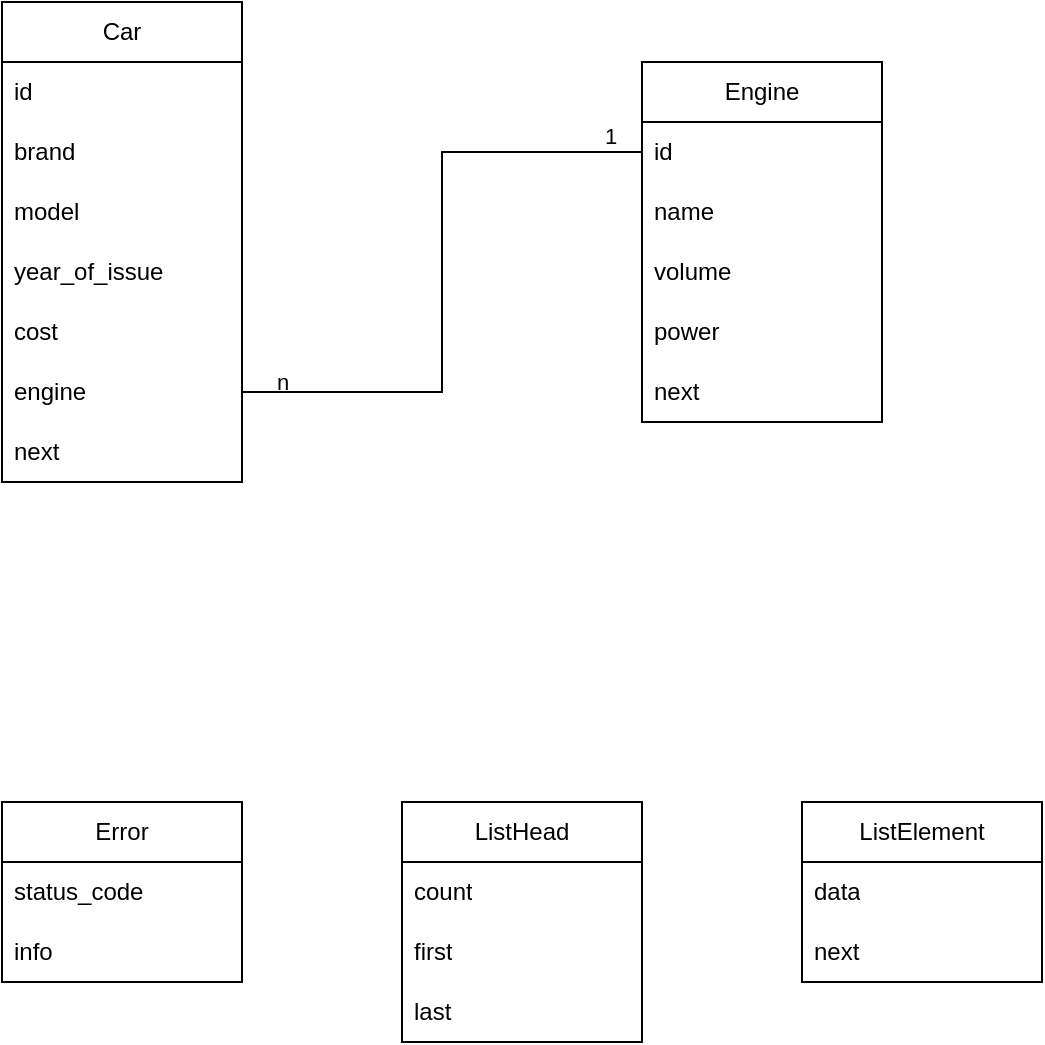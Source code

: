 <mxfile version="21.3.7" type="device">
  <diagram name="Страница 1" id="K7m2dLEMb3ILh_2rAD_Z">
    <mxGraphModel dx="2033" dy="1157" grid="0" gridSize="10" guides="1" tooltips="1" connect="1" arrows="1" fold="1" page="1" pageScale="1" pageWidth="827" pageHeight="1169" background="#ffffff" math="0" shadow="0">
      <root>
        <mxCell id="0" />
        <mxCell id="1" parent="0" />
        <mxCell id="O9DYZcGNPx9CyKbAyMPz-1" value="Car" style="swimlane;fontStyle=0;childLayout=stackLayout;horizontal=1;startSize=30;horizontalStack=0;resizeParent=1;resizeParentMax=0;resizeLast=0;collapsible=1;marginBottom=0;whiteSpace=wrap;html=1;" parent="1" vertex="1">
          <mxGeometry x="80" y="120" width="120" height="240" as="geometry">
            <mxRectangle x="80" y="120" width="100" height="30" as="alternateBounds" />
          </mxGeometry>
        </mxCell>
        <mxCell id="O9DYZcGNPx9CyKbAyMPz-2" value="id" style="text;strokeColor=none;fillColor=none;align=left;verticalAlign=middle;spacingLeft=4;spacingRight=4;overflow=hidden;points=[[0,0.5],[1,0.5]];portConstraint=eastwest;rotatable=0;whiteSpace=wrap;html=1;" parent="O9DYZcGNPx9CyKbAyMPz-1" vertex="1">
          <mxGeometry y="30" width="120" height="30" as="geometry" />
        </mxCell>
        <mxCell id="O9DYZcGNPx9CyKbAyMPz-3" value="brand" style="text;strokeColor=none;fillColor=none;align=left;verticalAlign=middle;spacingLeft=4;spacingRight=4;overflow=hidden;points=[[0,0.5],[1,0.5]];portConstraint=eastwest;rotatable=0;whiteSpace=wrap;html=1;" parent="O9DYZcGNPx9CyKbAyMPz-1" vertex="1">
          <mxGeometry y="60" width="120" height="30" as="geometry" />
        </mxCell>
        <mxCell id="O9DYZcGNPx9CyKbAyMPz-4" value="model" style="text;strokeColor=none;fillColor=none;align=left;verticalAlign=middle;spacingLeft=4;spacingRight=4;overflow=hidden;points=[[0,0.5],[1,0.5]];portConstraint=eastwest;rotatable=0;whiteSpace=wrap;html=1;rounded=0;glass=0;perimeterSpacing=1;" parent="O9DYZcGNPx9CyKbAyMPz-1" vertex="1">
          <mxGeometry y="90" width="120" height="30" as="geometry" />
        </mxCell>
        <mxCell id="O9DYZcGNPx9CyKbAyMPz-9" value="year_of_issue" style="text;strokeColor=none;fillColor=none;align=left;verticalAlign=middle;spacingLeft=4;spacingRight=4;overflow=hidden;points=[[0,0.5],[1,0.5]];portConstraint=eastwest;rotatable=0;whiteSpace=wrap;html=1;" parent="O9DYZcGNPx9CyKbAyMPz-1" vertex="1">
          <mxGeometry y="120" width="120" height="30" as="geometry" />
        </mxCell>
        <mxCell id="O9DYZcGNPx9CyKbAyMPz-7" value="cost" style="text;strokeColor=none;fillColor=none;align=left;verticalAlign=middle;spacingLeft=4;spacingRight=4;overflow=hidden;points=[[0,0.5],[1,0.5]];portConstraint=eastwest;rotatable=0;whiteSpace=wrap;html=1;" parent="O9DYZcGNPx9CyKbAyMPz-1" vertex="1">
          <mxGeometry y="150" width="120" height="30" as="geometry" />
        </mxCell>
        <mxCell id="O9DYZcGNPx9CyKbAyMPz-6" value="engine" style="text;strokeColor=none;fillColor=none;align=left;verticalAlign=middle;spacingLeft=4;spacingRight=4;overflow=hidden;points=[[0,0.5],[1,0.5]];portConstraint=eastwest;rotatable=0;whiteSpace=wrap;html=1;" parent="O9DYZcGNPx9CyKbAyMPz-1" vertex="1">
          <mxGeometry y="180" width="120" height="30" as="geometry" />
        </mxCell>
        <mxCell id="O9DYZcGNPx9CyKbAyMPz-5" value="next" style="text;strokeColor=none;fillColor=none;align=left;verticalAlign=middle;spacingLeft=4;spacingRight=4;overflow=hidden;points=[[0,0.5],[1,0.5]];portConstraint=eastwest;rotatable=0;whiteSpace=wrap;html=1;" parent="O9DYZcGNPx9CyKbAyMPz-1" vertex="1">
          <mxGeometry y="210" width="120" height="30" as="geometry" />
        </mxCell>
        <mxCell id="O9DYZcGNPx9CyKbAyMPz-10" value="Engine" style="swimlane;fontStyle=0;childLayout=stackLayout;horizontal=1;startSize=30;horizontalStack=0;resizeParent=1;resizeParentMax=0;resizeLast=0;collapsible=1;marginBottom=0;whiteSpace=wrap;html=1;" parent="1" vertex="1">
          <mxGeometry x="400" y="150" width="120" height="180" as="geometry" />
        </mxCell>
        <mxCell id="O9DYZcGNPx9CyKbAyMPz-11" value="id" style="text;strokeColor=none;fillColor=none;align=left;verticalAlign=middle;spacingLeft=4;spacingRight=4;overflow=hidden;points=[[0,0.5],[1,0.5]];portConstraint=eastwest;rotatable=0;whiteSpace=wrap;html=1;" parent="O9DYZcGNPx9CyKbAyMPz-10" vertex="1">
          <mxGeometry y="30" width="120" height="30" as="geometry" />
        </mxCell>
        <mxCell id="O9DYZcGNPx9CyKbAyMPz-14" value="name" style="text;strokeColor=none;fillColor=none;align=left;verticalAlign=middle;spacingLeft=4;spacingRight=4;overflow=hidden;points=[[0,0.5],[1,0.5]];portConstraint=eastwest;rotatable=0;whiteSpace=wrap;html=1;" parent="O9DYZcGNPx9CyKbAyMPz-10" vertex="1">
          <mxGeometry y="60" width="120" height="30" as="geometry" />
        </mxCell>
        <mxCell id="O9DYZcGNPx9CyKbAyMPz-12" value="volume" style="text;strokeColor=none;fillColor=none;align=left;verticalAlign=middle;spacingLeft=4;spacingRight=4;overflow=hidden;points=[[0,0.5],[1,0.5]];portConstraint=eastwest;rotatable=0;whiteSpace=wrap;html=1;" parent="O9DYZcGNPx9CyKbAyMPz-10" vertex="1">
          <mxGeometry y="90" width="120" height="30" as="geometry" />
        </mxCell>
        <mxCell id="wqWjX6tcyFMmrRjvrOtm-1" value="power" style="text;strokeColor=none;fillColor=none;align=left;verticalAlign=middle;spacingLeft=4;spacingRight=4;overflow=hidden;points=[[0,0.5],[1,0.5]];portConstraint=eastwest;rotatable=0;whiteSpace=wrap;html=1;" parent="O9DYZcGNPx9CyKbAyMPz-10" vertex="1">
          <mxGeometry y="120" width="120" height="30" as="geometry" />
        </mxCell>
        <mxCell id="O9DYZcGNPx9CyKbAyMPz-13" value="next" style="text;strokeColor=none;fillColor=none;align=left;verticalAlign=middle;spacingLeft=4;spacingRight=4;overflow=hidden;points=[[0,0.5],[1,0.5]];portConstraint=eastwest;rotatable=0;whiteSpace=wrap;html=1;" parent="O9DYZcGNPx9CyKbAyMPz-10" vertex="1">
          <mxGeometry y="150" width="120" height="30" as="geometry" />
        </mxCell>
        <mxCell id="O9DYZcGNPx9CyKbAyMPz-20" value="n" style="endArrow=none;html=1;rounded=0;edgeStyle=orthogonalEdgeStyle;entryX=1;entryY=0.5;entryDx=0;entryDy=0;exitX=0;exitY=0.5;exitDx=0;exitDy=0;" parent="1" source="O9DYZcGNPx9CyKbAyMPz-11" target="O9DYZcGNPx9CyKbAyMPz-6" edge="1">
          <mxGeometry x="0.875" y="-5" width="50" height="50" relative="1" as="geometry">
            <mxPoint x="240" y="250" as="sourcePoint" />
            <mxPoint x="290" y="200" as="targetPoint" />
            <mxPoint as="offset" />
          </mxGeometry>
        </mxCell>
        <mxCell id="O9DYZcGNPx9CyKbAyMPz-22" value="Error" style="swimlane;fontStyle=0;childLayout=stackLayout;horizontal=1;startSize=30;horizontalStack=0;resizeParent=1;resizeParentMax=0;resizeLast=0;collapsible=1;marginBottom=0;whiteSpace=wrap;html=1;" parent="1" vertex="1">
          <mxGeometry x="80" y="520" width="120" height="90" as="geometry" />
        </mxCell>
        <mxCell id="O9DYZcGNPx9CyKbAyMPz-23" value="status_code" style="text;strokeColor=none;fillColor=none;align=left;verticalAlign=middle;spacingLeft=4;spacingRight=4;overflow=hidden;points=[[0,0.5],[1,0.5]];portConstraint=eastwest;rotatable=0;whiteSpace=wrap;html=1;" parent="O9DYZcGNPx9CyKbAyMPz-22" vertex="1">
          <mxGeometry y="30" width="120" height="30" as="geometry" />
        </mxCell>
        <mxCell id="O9DYZcGNPx9CyKbAyMPz-24" value="info" style="text;strokeColor=none;fillColor=none;align=left;verticalAlign=middle;spacingLeft=4;spacingRight=4;overflow=hidden;points=[[0,0.5],[1,0.5]];portConstraint=eastwest;rotatable=0;whiteSpace=wrap;html=1;" parent="O9DYZcGNPx9CyKbAyMPz-22" vertex="1">
          <mxGeometry y="60" width="120" height="30" as="geometry" />
        </mxCell>
        <mxCell id="O9DYZcGNPx9CyKbAyMPz-26" value="ListHead" style="swimlane;fontStyle=0;childLayout=stackLayout;horizontal=1;startSize=30;horizontalStack=0;resizeParent=1;resizeParentMax=0;resizeLast=0;collapsible=1;marginBottom=0;whiteSpace=wrap;html=1;" parent="1" vertex="1">
          <mxGeometry x="280" y="520" width="120" height="120" as="geometry" />
        </mxCell>
        <mxCell id="O9DYZcGNPx9CyKbAyMPz-27" value="count" style="text;strokeColor=none;fillColor=none;align=left;verticalAlign=middle;spacingLeft=4;spacingRight=4;overflow=hidden;points=[[0,0.5],[1,0.5]];portConstraint=eastwest;rotatable=0;whiteSpace=wrap;html=1;" parent="O9DYZcGNPx9CyKbAyMPz-26" vertex="1">
          <mxGeometry y="30" width="120" height="30" as="geometry" />
        </mxCell>
        <mxCell id="O9DYZcGNPx9CyKbAyMPz-28" value="first" style="text;strokeColor=none;fillColor=none;align=left;verticalAlign=middle;spacingLeft=4;spacingRight=4;overflow=hidden;points=[[0,0.5],[1,0.5]];portConstraint=eastwest;rotatable=0;whiteSpace=wrap;html=1;" parent="O9DYZcGNPx9CyKbAyMPz-26" vertex="1">
          <mxGeometry y="60" width="120" height="30" as="geometry" />
        </mxCell>
        <mxCell id="O9DYZcGNPx9CyKbAyMPz-29" value="last" style="text;strokeColor=none;fillColor=none;align=left;verticalAlign=middle;spacingLeft=4;spacingRight=4;overflow=hidden;points=[[0,0.5],[1,0.5]];portConstraint=eastwest;rotatable=0;whiteSpace=wrap;html=1;" parent="O9DYZcGNPx9CyKbAyMPz-26" vertex="1">
          <mxGeometry y="90" width="120" height="30" as="geometry" />
        </mxCell>
        <mxCell id="O9DYZcGNPx9CyKbAyMPz-30" value="ListElement" style="swimlane;fontStyle=0;childLayout=stackLayout;horizontal=1;startSize=30;horizontalStack=0;resizeParent=1;resizeParentMax=0;resizeLast=0;collapsible=1;marginBottom=0;whiteSpace=wrap;html=1;" parent="1" vertex="1">
          <mxGeometry x="480" y="520" width="120" height="90" as="geometry" />
        </mxCell>
        <mxCell id="O9DYZcGNPx9CyKbAyMPz-31" value="data" style="text;strokeColor=none;fillColor=none;align=left;verticalAlign=middle;spacingLeft=4;spacingRight=4;overflow=hidden;points=[[0,0.5],[1,0.5]];portConstraint=eastwest;rotatable=0;whiteSpace=wrap;html=1;" parent="O9DYZcGNPx9CyKbAyMPz-30" vertex="1">
          <mxGeometry y="30" width="120" height="30" as="geometry" />
        </mxCell>
        <mxCell id="O9DYZcGNPx9CyKbAyMPz-32" value="next" style="text;strokeColor=none;fillColor=none;align=left;verticalAlign=middle;spacingLeft=4;spacingRight=4;overflow=hidden;points=[[0,0.5],[1,0.5]];portConstraint=eastwest;rotatable=0;whiteSpace=wrap;html=1;" parent="O9DYZcGNPx9CyKbAyMPz-30" vertex="1">
          <mxGeometry y="60" width="120" height="30" as="geometry" />
        </mxCell>
        <mxCell id="Qboq8DiQJe_SiV-bAr3I-1" value="1" style="endArrow=none;html=1;rounded=0;edgeStyle=orthogonalEdgeStyle;entryX=1;entryY=0.5;entryDx=0;entryDy=0;exitX=0;exitY=0.5;exitDx=0;exitDy=0;" parent="1" source="O9DYZcGNPx9CyKbAyMPz-11" target="O9DYZcGNPx9CyKbAyMPz-6" edge="1">
          <mxGeometry x="-0.896" y="-8" width="50" height="50" relative="1" as="geometry">
            <mxPoint x="370" y="135" as="sourcePoint" />
            <mxPoint x="210" y="205" as="targetPoint" />
            <mxPoint as="offset" />
          </mxGeometry>
        </mxCell>
      </root>
    </mxGraphModel>
  </diagram>
</mxfile>
